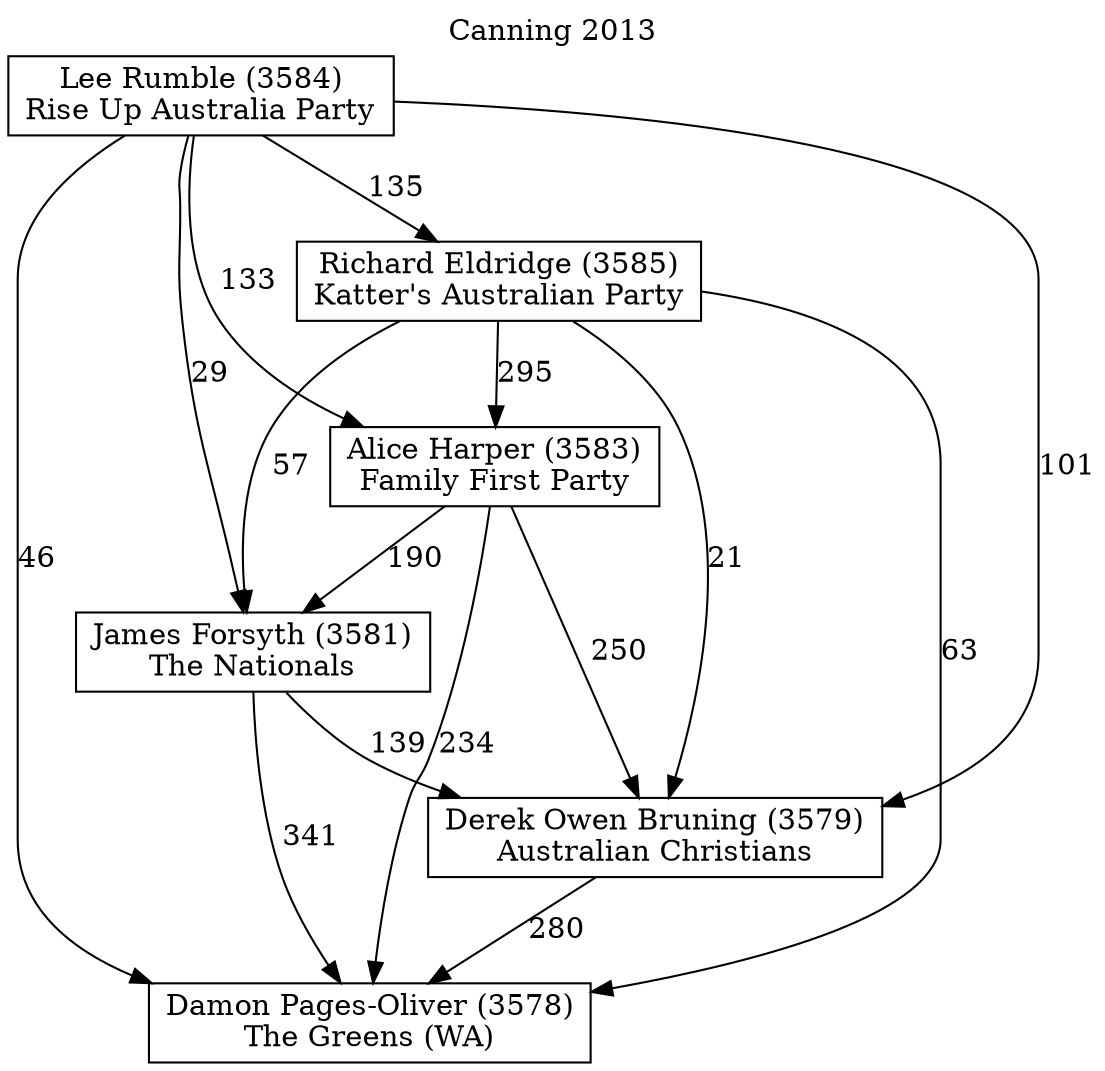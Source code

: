 // House preference flow
digraph "Damon Pages-Oliver (3578)_Canning_2013" {
	graph [label="Canning 2013" labelloc=t mclimit=10]
	node [shape=box]
	"Damon Pages-Oliver (3578)" [label="Damon Pages-Oliver (3578)
The Greens (WA)"]
	"Derek Owen Bruning (3579)" [label="Derek Owen Bruning (3579)
Australian Christians"]
	"James Forsyth (3581)" [label="James Forsyth (3581)
The Nationals"]
	"Alice Harper (3583)" [label="Alice Harper (3583)
Family First Party"]
	"Richard Eldridge (3585)" [label="Richard Eldridge (3585)
Katter's Australian Party"]
	"Lee Rumble (3584)" [label="Lee Rumble (3584)
Rise Up Australia Party"]
	"Damon Pages-Oliver (3578)" [label="Damon Pages-Oliver (3578)
The Greens (WA)"]
	"James Forsyth (3581)" [label="James Forsyth (3581)
The Nationals"]
	"Alice Harper (3583)" [label="Alice Harper (3583)
Family First Party"]
	"Richard Eldridge (3585)" [label="Richard Eldridge (3585)
Katter's Australian Party"]
	"Lee Rumble (3584)" [label="Lee Rumble (3584)
Rise Up Australia Party"]
	"Damon Pages-Oliver (3578)" [label="Damon Pages-Oliver (3578)
The Greens (WA)"]
	"Alice Harper (3583)" [label="Alice Harper (3583)
Family First Party"]
	"Richard Eldridge (3585)" [label="Richard Eldridge (3585)
Katter's Australian Party"]
	"Lee Rumble (3584)" [label="Lee Rumble (3584)
Rise Up Australia Party"]
	"Damon Pages-Oliver (3578)" [label="Damon Pages-Oliver (3578)
The Greens (WA)"]
	"Richard Eldridge (3585)" [label="Richard Eldridge (3585)
Katter's Australian Party"]
	"Lee Rumble (3584)" [label="Lee Rumble (3584)
Rise Up Australia Party"]
	"Damon Pages-Oliver (3578)" [label="Damon Pages-Oliver (3578)
The Greens (WA)"]
	"Lee Rumble (3584)" [label="Lee Rumble (3584)
Rise Up Australia Party"]
	"Lee Rumble (3584)" [label="Lee Rumble (3584)
Rise Up Australia Party"]
	"Richard Eldridge (3585)" [label="Richard Eldridge (3585)
Katter's Australian Party"]
	"Lee Rumble (3584)" [label="Lee Rumble (3584)
Rise Up Australia Party"]
	"Lee Rumble (3584)" [label="Lee Rumble (3584)
Rise Up Australia Party"]
	"Alice Harper (3583)" [label="Alice Harper (3583)
Family First Party"]
	"Richard Eldridge (3585)" [label="Richard Eldridge (3585)
Katter's Australian Party"]
	"Lee Rumble (3584)" [label="Lee Rumble (3584)
Rise Up Australia Party"]
	"Alice Harper (3583)" [label="Alice Harper (3583)
Family First Party"]
	"Lee Rumble (3584)" [label="Lee Rumble (3584)
Rise Up Australia Party"]
	"Lee Rumble (3584)" [label="Lee Rumble (3584)
Rise Up Australia Party"]
	"Richard Eldridge (3585)" [label="Richard Eldridge (3585)
Katter's Australian Party"]
	"Lee Rumble (3584)" [label="Lee Rumble (3584)
Rise Up Australia Party"]
	"Lee Rumble (3584)" [label="Lee Rumble (3584)
Rise Up Australia Party"]
	"James Forsyth (3581)" [label="James Forsyth (3581)
The Nationals"]
	"Alice Harper (3583)" [label="Alice Harper (3583)
Family First Party"]
	"Richard Eldridge (3585)" [label="Richard Eldridge (3585)
Katter's Australian Party"]
	"Lee Rumble (3584)" [label="Lee Rumble (3584)
Rise Up Australia Party"]
	"James Forsyth (3581)" [label="James Forsyth (3581)
The Nationals"]
	"Richard Eldridge (3585)" [label="Richard Eldridge (3585)
Katter's Australian Party"]
	"Lee Rumble (3584)" [label="Lee Rumble (3584)
Rise Up Australia Party"]
	"James Forsyth (3581)" [label="James Forsyth (3581)
The Nationals"]
	"Lee Rumble (3584)" [label="Lee Rumble (3584)
Rise Up Australia Party"]
	"Lee Rumble (3584)" [label="Lee Rumble (3584)
Rise Up Australia Party"]
	"Richard Eldridge (3585)" [label="Richard Eldridge (3585)
Katter's Australian Party"]
	"Lee Rumble (3584)" [label="Lee Rumble (3584)
Rise Up Australia Party"]
	"Lee Rumble (3584)" [label="Lee Rumble (3584)
Rise Up Australia Party"]
	"Alice Harper (3583)" [label="Alice Harper (3583)
Family First Party"]
	"Richard Eldridge (3585)" [label="Richard Eldridge (3585)
Katter's Australian Party"]
	"Lee Rumble (3584)" [label="Lee Rumble (3584)
Rise Up Australia Party"]
	"Alice Harper (3583)" [label="Alice Harper (3583)
Family First Party"]
	"Lee Rumble (3584)" [label="Lee Rumble (3584)
Rise Up Australia Party"]
	"Lee Rumble (3584)" [label="Lee Rumble (3584)
Rise Up Australia Party"]
	"Richard Eldridge (3585)" [label="Richard Eldridge (3585)
Katter's Australian Party"]
	"Lee Rumble (3584)" [label="Lee Rumble (3584)
Rise Up Australia Party"]
	"Lee Rumble (3584)" [label="Lee Rumble (3584)
Rise Up Australia Party"]
	"Derek Owen Bruning (3579)" [label="Derek Owen Bruning (3579)
Australian Christians"]
	"James Forsyth (3581)" [label="James Forsyth (3581)
The Nationals"]
	"Alice Harper (3583)" [label="Alice Harper (3583)
Family First Party"]
	"Richard Eldridge (3585)" [label="Richard Eldridge (3585)
Katter's Australian Party"]
	"Lee Rumble (3584)" [label="Lee Rumble (3584)
Rise Up Australia Party"]
	"Derek Owen Bruning (3579)" [label="Derek Owen Bruning (3579)
Australian Christians"]
	"Alice Harper (3583)" [label="Alice Harper (3583)
Family First Party"]
	"Richard Eldridge (3585)" [label="Richard Eldridge (3585)
Katter's Australian Party"]
	"Lee Rumble (3584)" [label="Lee Rumble (3584)
Rise Up Australia Party"]
	"Derek Owen Bruning (3579)" [label="Derek Owen Bruning (3579)
Australian Christians"]
	"Richard Eldridge (3585)" [label="Richard Eldridge (3585)
Katter's Australian Party"]
	"Lee Rumble (3584)" [label="Lee Rumble (3584)
Rise Up Australia Party"]
	"Derek Owen Bruning (3579)" [label="Derek Owen Bruning (3579)
Australian Christians"]
	"Lee Rumble (3584)" [label="Lee Rumble (3584)
Rise Up Australia Party"]
	"Lee Rumble (3584)" [label="Lee Rumble (3584)
Rise Up Australia Party"]
	"Richard Eldridge (3585)" [label="Richard Eldridge (3585)
Katter's Australian Party"]
	"Lee Rumble (3584)" [label="Lee Rumble (3584)
Rise Up Australia Party"]
	"Lee Rumble (3584)" [label="Lee Rumble (3584)
Rise Up Australia Party"]
	"Alice Harper (3583)" [label="Alice Harper (3583)
Family First Party"]
	"Richard Eldridge (3585)" [label="Richard Eldridge (3585)
Katter's Australian Party"]
	"Lee Rumble (3584)" [label="Lee Rumble (3584)
Rise Up Australia Party"]
	"Alice Harper (3583)" [label="Alice Harper (3583)
Family First Party"]
	"Lee Rumble (3584)" [label="Lee Rumble (3584)
Rise Up Australia Party"]
	"Lee Rumble (3584)" [label="Lee Rumble (3584)
Rise Up Australia Party"]
	"Richard Eldridge (3585)" [label="Richard Eldridge (3585)
Katter's Australian Party"]
	"Lee Rumble (3584)" [label="Lee Rumble (3584)
Rise Up Australia Party"]
	"Lee Rumble (3584)" [label="Lee Rumble (3584)
Rise Up Australia Party"]
	"James Forsyth (3581)" [label="James Forsyth (3581)
The Nationals"]
	"Alice Harper (3583)" [label="Alice Harper (3583)
Family First Party"]
	"Richard Eldridge (3585)" [label="Richard Eldridge (3585)
Katter's Australian Party"]
	"Lee Rumble (3584)" [label="Lee Rumble (3584)
Rise Up Australia Party"]
	"James Forsyth (3581)" [label="James Forsyth (3581)
The Nationals"]
	"Richard Eldridge (3585)" [label="Richard Eldridge (3585)
Katter's Australian Party"]
	"Lee Rumble (3584)" [label="Lee Rumble (3584)
Rise Up Australia Party"]
	"James Forsyth (3581)" [label="James Forsyth (3581)
The Nationals"]
	"Lee Rumble (3584)" [label="Lee Rumble (3584)
Rise Up Australia Party"]
	"Lee Rumble (3584)" [label="Lee Rumble (3584)
Rise Up Australia Party"]
	"Richard Eldridge (3585)" [label="Richard Eldridge (3585)
Katter's Australian Party"]
	"Lee Rumble (3584)" [label="Lee Rumble (3584)
Rise Up Australia Party"]
	"Lee Rumble (3584)" [label="Lee Rumble (3584)
Rise Up Australia Party"]
	"Alice Harper (3583)" [label="Alice Harper (3583)
Family First Party"]
	"Richard Eldridge (3585)" [label="Richard Eldridge (3585)
Katter's Australian Party"]
	"Lee Rumble (3584)" [label="Lee Rumble (3584)
Rise Up Australia Party"]
	"Alice Harper (3583)" [label="Alice Harper (3583)
Family First Party"]
	"Lee Rumble (3584)" [label="Lee Rumble (3584)
Rise Up Australia Party"]
	"Lee Rumble (3584)" [label="Lee Rumble (3584)
Rise Up Australia Party"]
	"Richard Eldridge (3585)" [label="Richard Eldridge (3585)
Katter's Australian Party"]
	"Lee Rumble (3584)" [label="Lee Rumble (3584)
Rise Up Australia Party"]
	"Lee Rumble (3584)" [label="Lee Rumble (3584)
Rise Up Australia Party"]
	"Derek Owen Bruning (3579)" -> "Damon Pages-Oliver (3578)" [label=280]
	"James Forsyth (3581)" -> "Derek Owen Bruning (3579)" [label=139]
	"Alice Harper (3583)" -> "James Forsyth (3581)" [label=190]
	"Richard Eldridge (3585)" -> "Alice Harper (3583)" [label=295]
	"Lee Rumble (3584)" -> "Richard Eldridge (3585)" [label=135]
	"James Forsyth (3581)" -> "Damon Pages-Oliver (3578)" [label=341]
	"Alice Harper (3583)" -> "Damon Pages-Oliver (3578)" [label=234]
	"Richard Eldridge (3585)" -> "Damon Pages-Oliver (3578)" [label=63]
	"Lee Rumble (3584)" -> "Damon Pages-Oliver (3578)" [label=46]
	"Lee Rumble (3584)" -> "Alice Harper (3583)" [label=133]
	"Richard Eldridge (3585)" -> "James Forsyth (3581)" [label=57]
	"Lee Rumble (3584)" -> "James Forsyth (3581)" [label=29]
	"Alice Harper (3583)" -> "Derek Owen Bruning (3579)" [label=250]
	"Richard Eldridge (3585)" -> "Derek Owen Bruning (3579)" [label=21]
	"Lee Rumble (3584)" -> "Derek Owen Bruning (3579)" [label=101]
}
